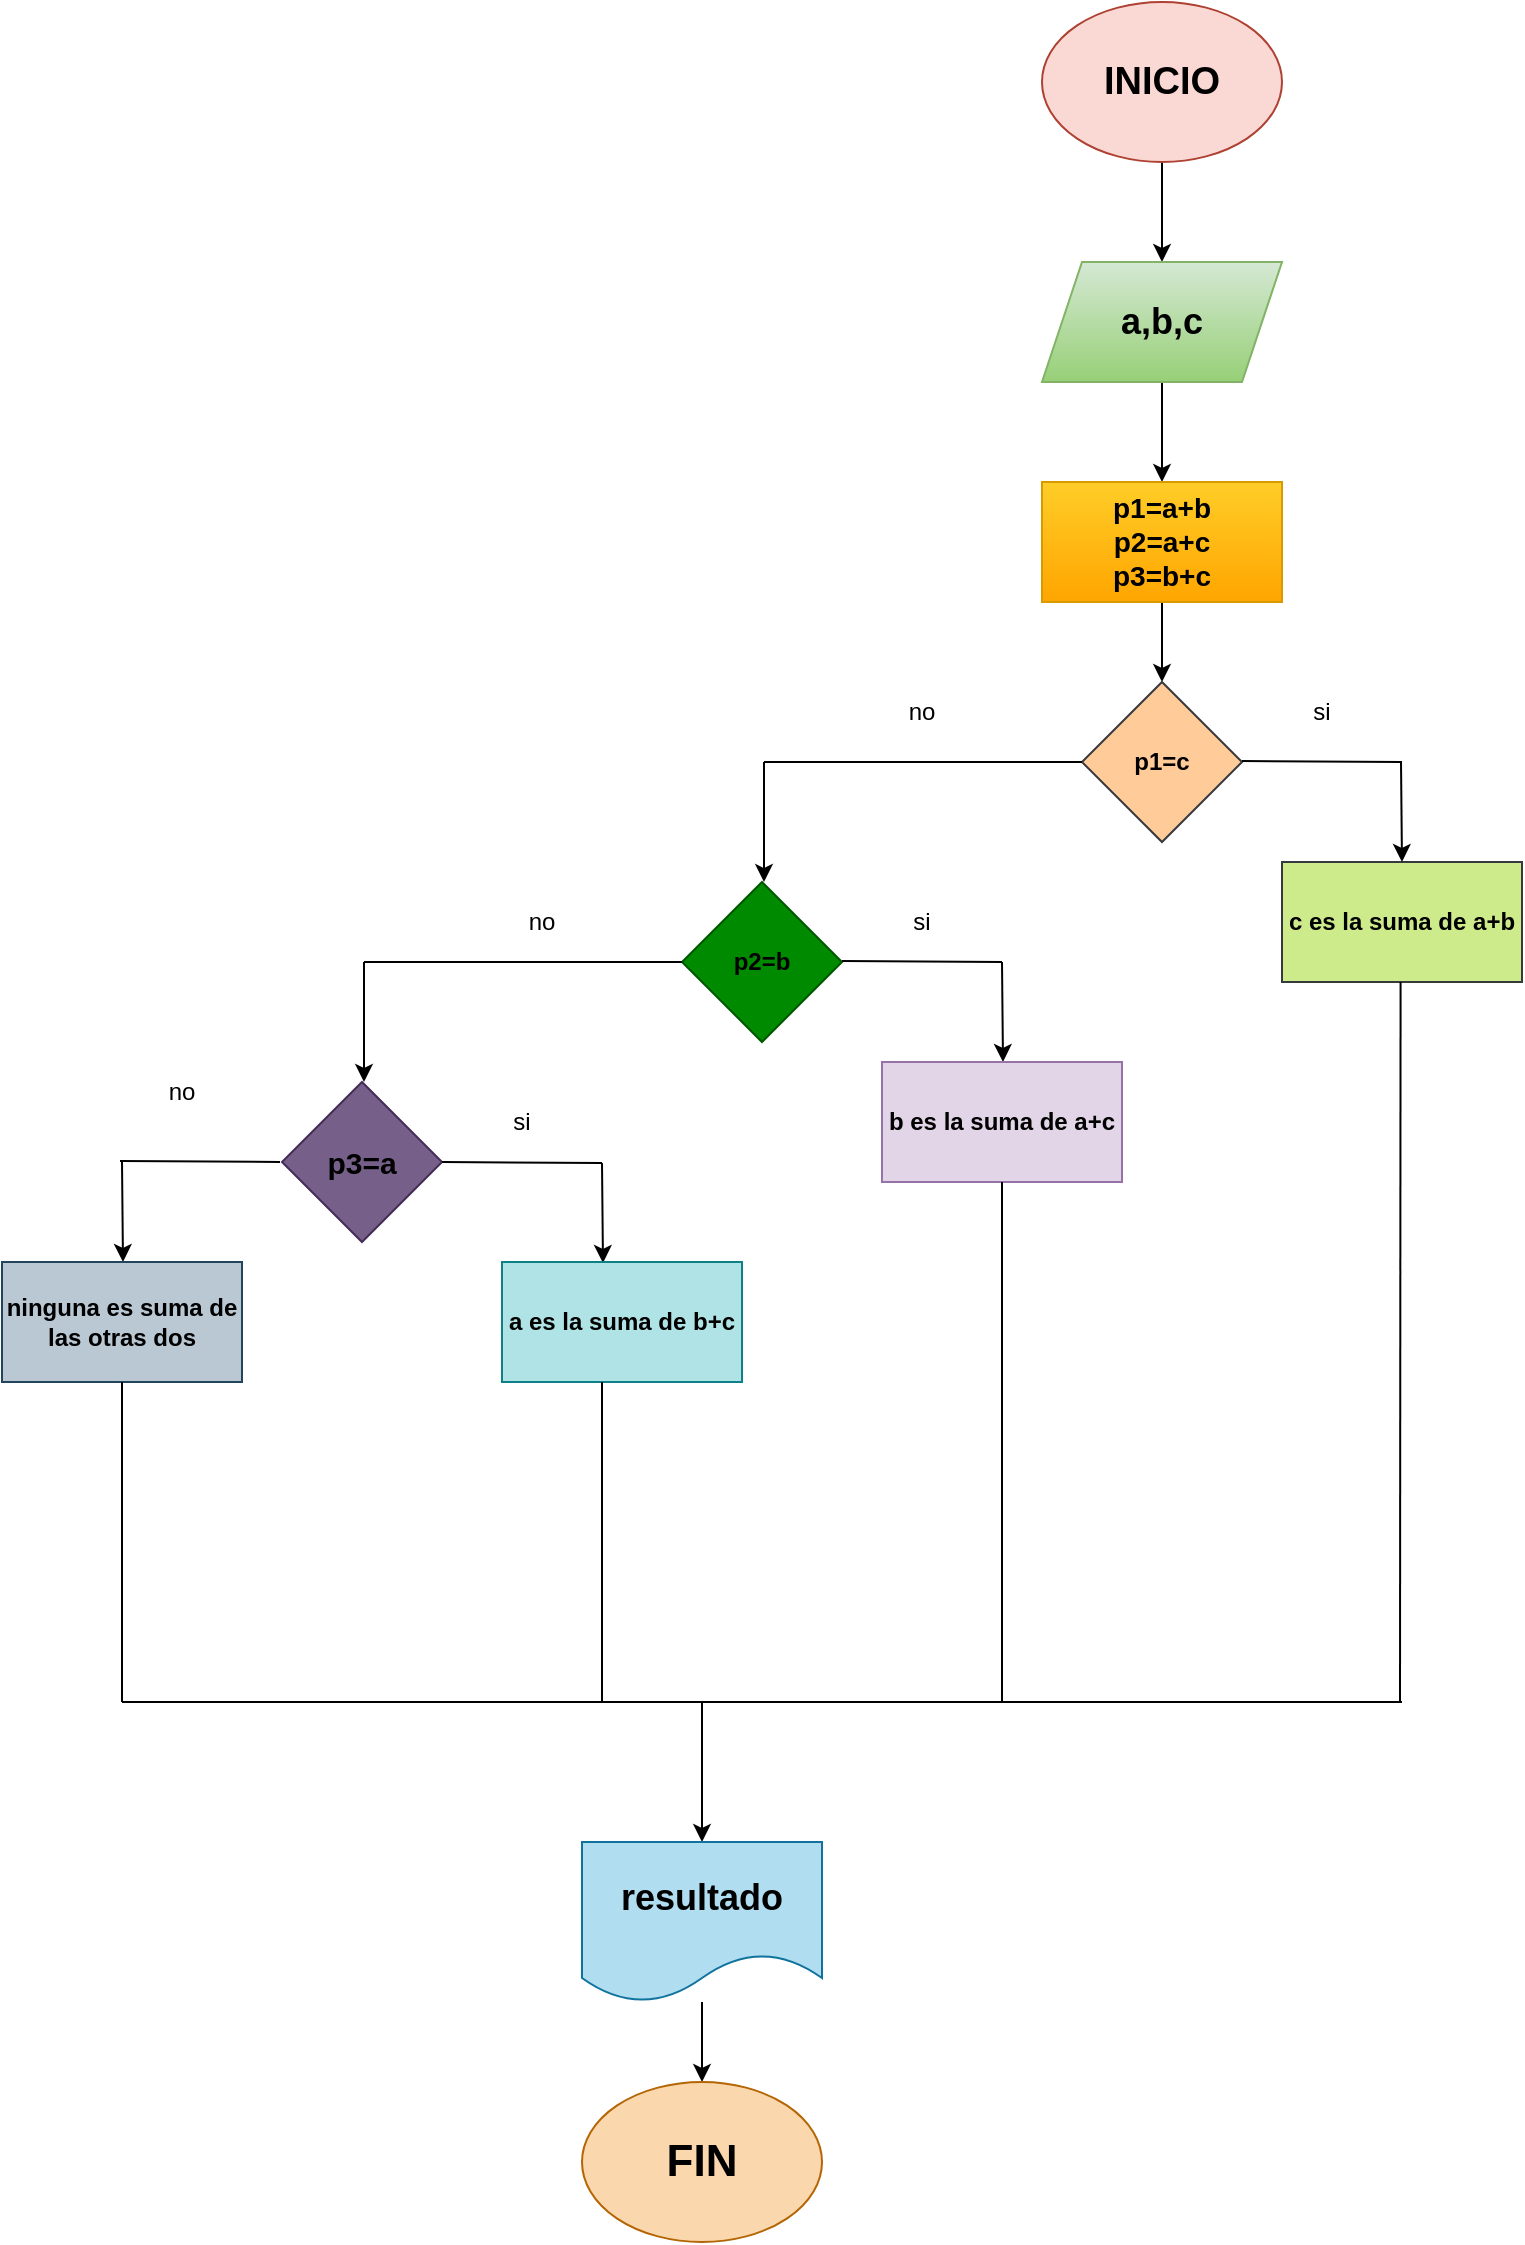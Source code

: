 <mxfile>
    <diagram id="XNvCGLlE9yLBYjPmxbU7" name="Página-1">
        <mxGraphModel dx="1489" dy="411" grid="1" gridSize="10" guides="1" tooltips="1" connect="1" arrows="1" fold="1" page="1" pageScale="1" pageWidth="827" pageHeight="1169" math="0" shadow="0">
            <root>
                <mxCell id="0"/>
                <mxCell id="1" parent="0"/>
                <mxCell id="2" value="" style="edgeStyle=none;html=1;" edge="1" parent="1" source="3" target="5">
                    <mxGeometry relative="1" as="geometry"/>
                </mxCell>
                <mxCell id="3" value="&lt;b&gt;&lt;font color=&quot;#000000&quot; style=&quot;font-size: 19px;&quot;&gt;INICIO&lt;/font&gt;&lt;/b&gt;" style="ellipse;whiteSpace=wrap;html=1;fillColor=#fad9d5;strokeColor=#ae4132;" vertex="1" parent="1">
                    <mxGeometry x="260" y="60" width="120" height="80" as="geometry"/>
                </mxCell>
                <mxCell id="4" value="" style="edgeStyle=none;html=1;" edge="1" parent="1" source="5" target="7">
                    <mxGeometry relative="1" as="geometry"/>
                </mxCell>
                <mxCell id="5" value="&lt;b&gt;&lt;font color=&quot;#000000&quot; style=&quot;font-size: 18px;&quot;&gt;a,b,c&lt;/font&gt;&lt;/b&gt;" style="shape=parallelogram;perimeter=parallelogramPerimeter;whiteSpace=wrap;html=1;fixedSize=1;fillColor=#d5e8d4;strokeColor=#82b366;gradientColor=#97d077;" vertex="1" parent="1">
                    <mxGeometry x="260" y="190" width="120" height="60" as="geometry"/>
                </mxCell>
                <mxCell id="6" value="" style="edgeStyle=none;html=1;" edge="1" parent="1" source="7" target="8">
                    <mxGeometry relative="1" as="geometry"/>
                </mxCell>
                <mxCell id="7" value="&lt;b style=&quot;font-size: 14px;&quot;&gt;&lt;font style=&quot;font-size: 14px;&quot; color=&quot;#000000&quot;&gt;p1=a+b&lt;br&gt;p2=a+c&lt;br&gt;p3=b+c&lt;/font&gt;&lt;/b&gt;" style="rounded=0;whiteSpace=wrap;html=1;fillColor=#ffcd28;strokeColor=#d79b00;gradientColor=#ffa500;" vertex="1" parent="1">
                    <mxGeometry x="260" y="300" width="120" height="60" as="geometry"/>
                </mxCell>
                <mxCell id="8" value="&lt;b&gt;&lt;font color=&quot;#000000&quot;&gt;p1=c&lt;/font&gt;&lt;/b&gt;" style="rhombus;whiteSpace=wrap;html=1;fillColor=#ffcc99;strokeColor=#36393d;" vertex="1" parent="1">
                    <mxGeometry x="280" y="400" width="80" height="80" as="geometry"/>
                </mxCell>
                <mxCell id="9" value="" style="endArrow=none;html=1;" edge="1" parent="1">
                    <mxGeometry width="50" height="50" relative="1" as="geometry">
                        <mxPoint x="121" y="440" as="sourcePoint"/>
                        <mxPoint x="280" y="440" as="targetPoint"/>
                    </mxGeometry>
                </mxCell>
                <mxCell id="10" value="" style="endArrow=classic;html=1;" edge="1" parent="1">
                    <mxGeometry width="50" height="50" relative="1" as="geometry">
                        <mxPoint x="121" y="440" as="sourcePoint"/>
                        <mxPoint x="121" y="500" as="targetPoint"/>
                    </mxGeometry>
                </mxCell>
                <mxCell id="11" value="&lt;b&gt;&lt;font color=&quot;#000000&quot;&gt;c es la suma de a+b&lt;/font&gt;&lt;/b&gt;" style="rounded=0;whiteSpace=wrap;html=1;fillColor=#cdeb8b;strokeColor=#36393d;" vertex="1" parent="1">
                    <mxGeometry x="380" y="490" width="120" height="60" as="geometry"/>
                </mxCell>
                <mxCell id="12" value="" style="endArrow=none;html=1;" edge="1" parent="1">
                    <mxGeometry width="50" height="50" relative="1" as="geometry">
                        <mxPoint x="360" y="439.5" as="sourcePoint"/>
                        <mxPoint x="440" y="440" as="targetPoint"/>
                    </mxGeometry>
                </mxCell>
                <mxCell id="13" value="" style="endArrow=classic;html=1;" edge="1" parent="1">
                    <mxGeometry width="50" height="50" relative="1" as="geometry">
                        <mxPoint x="439.5" y="440" as="sourcePoint"/>
                        <mxPoint x="440" y="490" as="targetPoint"/>
                    </mxGeometry>
                </mxCell>
                <mxCell id="14" value="&lt;font color=&quot;#000000&quot;&gt;&lt;b&gt;p2=b&lt;/b&gt;&lt;/font&gt;" style="rhombus;whiteSpace=wrap;html=1;fillColor=#008a00;strokeColor=#005700;fontColor=#ffffff;" vertex="1" parent="1">
                    <mxGeometry x="80" y="500" width="80" height="80" as="geometry"/>
                </mxCell>
                <mxCell id="15" value="" style="endArrow=none;html=1;" edge="1" parent="1">
                    <mxGeometry width="50" height="50" relative="1" as="geometry">
                        <mxPoint x="160" y="539.5" as="sourcePoint"/>
                        <mxPoint x="240" y="540" as="targetPoint"/>
                    </mxGeometry>
                </mxCell>
                <mxCell id="16" value="" style="endArrow=classic;html=1;" edge="1" parent="1">
                    <mxGeometry width="50" height="50" relative="1" as="geometry">
                        <mxPoint x="240" y="540" as="sourcePoint"/>
                        <mxPoint x="240.5" y="590" as="targetPoint"/>
                    </mxGeometry>
                </mxCell>
                <mxCell id="17" value="&lt;b&gt;&lt;font color=&quot;#000000&quot;&gt;b es la suma de a+c&lt;/font&gt;&lt;/b&gt;" style="rounded=0;whiteSpace=wrap;html=1;fillColor=#e1d5e7;strokeColor=#9673a6;" vertex="1" parent="1">
                    <mxGeometry x="180" y="590" width="120" height="60" as="geometry"/>
                </mxCell>
                <mxCell id="18" value="" style="endArrow=none;html=1;" edge="1" parent="1">
                    <mxGeometry width="50" height="50" relative="1" as="geometry">
                        <mxPoint x="-79" y="540" as="sourcePoint"/>
                        <mxPoint x="80" y="540" as="targetPoint"/>
                    </mxGeometry>
                </mxCell>
                <mxCell id="19" value="" style="endArrow=classic;html=1;" edge="1" parent="1">
                    <mxGeometry width="50" height="50" relative="1" as="geometry">
                        <mxPoint x="-79" y="540" as="sourcePoint"/>
                        <mxPoint x="-79" y="600" as="targetPoint"/>
                    </mxGeometry>
                </mxCell>
                <mxCell id="20" value="&lt;b&gt;&lt;font style=&quot;font-size: 15px;&quot; color=&quot;#000000&quot;&gt;p3=a&lt;/font&gt;&lt;/b&gt;" style="rhombus;whiteSpace=wrap;html=1;fillColor=#76608a;strokeColor=#432D57;fontColor=#ffffff;" vertex="1" parent="1">
                    <mxGeometry x="-120" y="600" width="80" height="80" as="geometry"/>
                </mxCell>
                <mxCell id="21" value="" style="endArrow=none;html=1;" edge="1" parent="1">
                    <mxGeometry width="50" height="50" relative="1" as="geometry">
                        <mxPoint x="-40" y="640" as="sourcePoint"/>
                        <mxPoint x="40" y="640.5" as="targetPoint"/>
                    </mxGeometry>
                </mxCell>
                <mxCell id="22" value="" style="endArrow=classic;html=1;" edge="1" parent="1">
                    <mxGeometry width="50" height="50" relative="1" as="geometry">
                        <mxPoint x="40" y="640.5" as="sourcePoint"/>
                        <mxPoint x="40.5" y="690.5" as="targetPoint"/>
                    </mxGeometry>
                </mxCell>
                <mxCell id="23" value="&lt;b&gt;&lt;font color=&quot;#000000&quot;&gt;a es la suma de b+c&lt;/font&gt;&lt;/b&gt;" style="rounded=0;whiteSpace=wrap;html=1;fillColor=#b0e3e6;strokeColor=#0e8088;" vertex="1" parent="1">
                    <mxGeometry x="-10" y="690" width="120" height="60" as="geometry"/>
                </mxCell>
                <mxCell id="24" value="" style="endArrow=none;html=1;" edge="1" parent="1">
                    <mxGeometry width="50" height="50" relative="1" as="geometry">
                        <mxPoint x="-201" y="639.5" as="sourcePoint"/>
                        <mxPoint x="-121" y="640" as="targetPoint"/>
                    </mxGeometry>
                </mxCell>
                <mxCell id="25" value="" style="endArrow=classic;html=1;" edge="1" parent="1">
                    <mxGeometry width="50" height="50" relative="1" as="geometry">
                        <mxPoint x="-200" y="640" as="sourcePoint"/>
                        <mxPoint x="-199.5" y="690" as="targetPoint"/>
                    </mxGeometry>
                </mxCell>
                <mxCell id="26" value="&lt;font color=&quot;#000000&quot;&gt;&lt;b&gt;ninguna es suma de las otras dos&lt;/b&gt;&lt;/font&gt;" style="rounded=0;whiteSpace=wrap;html=1;fillColor=#bac8d3;strokeColor=#23445d;" vertex="1" parent="1">
                    <mxGeometry x="-260" y="690" width="120" height="60" as="geometry"/>
                </mxCell>
                <mxCell id="27" value="" style="endArrow=none;html=1;" edge="1" parent="1">
                    <mxGeometry width="50" height="50" relative="1" as="geometry">
                        <mxPoint x="-200" y="910" as="sourcePoint"/>
                        <mxPoint x="-200" y="750" as="targetPoint"/>
                    </mxGeometry>
                </mxCell>
                <mxCell id="28" value="" style="endArrow=none;html=1;" edge="1" parent="1">
                    <mxGeometry width="50" height="50" relative="1" as="geometry">
                        <mxPoint x="40" y="910.0" as="sourcePoint"/>
                        <mxPoint x="40" y="750" as="targetPoint"/>
                    </mxGeometry>
                </mxCell>
                <mxCell id="29" value="" style="endArrow=none;html=1;" edge="1" parent="1">
                    <mxGeometry width="50" height="50" relative="1" as="geometry">
                        <mxPoint x="240" y="910" as="sourcePoint"/>
                        <mxPoint x="240" y="650" as="targetPoint"/>
                    </mxGeometry>
                </mxCell>
                <mxCell id="30" value="" style="endArrow=none;html=1;" edge="1" parent="1">
                    <mxGeometry width="50" height="50" relative="1" as="geometry">
                        <mxPoint x="439" y="910" as="sourcePoint"/>
                        <mxPoint x="439.29" y="550" as="targetPoint"/>
                    </mxGeometry>
                </mxCell>
                <mxCell id="31" value="" style="endArrow=none;html=1;" edge="1" parent="1">
                    <mxGeometry width="50" height="50" relative="1" as="geometry">
                        <mxPoint x="-200" y="910" as="sourcePoint"/>
                        <mxPoint x="440" y="910" as="targetPoint"/>
                    </mxGeometry>
                </mxCell>
                <mxCell id="32" value="" style="endArrow=classic;html=1;" edge="1" parent="1">
                    <mxGeometry width="50" height="50" relative="1" as="geometry">
                        <mxPoint x="90" y="910" as="sourcePoint"/>
                        <mxPoint x="90" y="980" as="targetPoint"/>
                    </mxGeometry>
                </mxCell>
                <mxCell id="33" value="" style="edgeStyle=none;html=1;" edge="1" parent="1" source="34" target="35">
                    <mxGeometry relative="1" as="geometry"/>
                </mxCell>
                <mxCell id="34" value="&lt;b&gt;&lt;font color=&quot;#000000&quot; style=&quot;font-size: 18px;&quot;&gt;resultado&lt;/font&gt;&lt;/b&gt;" style="shape=document;whiteSpace=wrap;html=1;boundedLbl=1;fillColor=#b1ddf0;strokeColor=#10739e;" vertex="1" parent="1">
                    <mxGeometry x="30" y="980" width="120" height="80" as="geometry"/>
                </mxCell>
                <mxCell id="35" value="&lt;b&gt;&lt;font style=&quot;font-size: 22px;&quot; color=&quot;#000000&quot;&gt;FIN&lt;/font&gt;&lt;/b&gt;" style="ellipse;whiteSpace=wrap;html=1;fillColor=#fad7ac;strokeColor=#b46504;" vertex="1" parent="1">
                    <mxGeometry x="30" y="1100" width="120" height="80" as="geometry"/>
                </mxCell>
                <mxCell id="36" value="no" style="text;html=1;strokeColor=none;fillColor=none;align=center;verticalAlign=middle;whiteSpace=wrap;rounded=0;" vertex="1" parent="1">
                    <mxGeometry x="170" y="400" width="60" height="30" as="geometry"/>
                </mxCell>
                <mxCell id="37" value="si" style="text;html=1;strokeColor=none;fillColor=none;align=center;verticalAlign=middle;whiteSpace=wrap;rounded=0;" vertex="1" parent="1">
                    <mxGeometry x="370" y="400" width="60" height="30" as="geometry"/>
                </mxCell>
                <mxCell id="38" value="no" style="text;html=1;strokeColor=none;fillColor=none;align=center;verticalAlign=middle;whiteSpace=wrap;rounded=0;" vertex="1" parent="1">
                    <mxGeometry x="-20" y="505" width="60" height="30" as="geometry"/>
                </mxCell>
                <mxCell id="39" value="si" style="text;html=1;strokeColor=none;fillColor=none;align=center;verticalAlign=middle;whiteSpace=wrap;rounded=0;" vertex="1" parent="1">
                    <mxGeometry x="170" y="505" width="60" height="30" as="geometry"/>
                </mxCell>
                <mxCell id="40" value="si" style="text;html=1;strokeColor=none;fillColor=none;align=center;verticalAlign=middle;whiteSpace=wrap;rounded=0;" vertex="1" parent="1">
                    <mxGeometry x="-30" y="605" width="60" height="30" as="geometry"/>
                </mxCell>
                <mxCell id="41" value="no" style="text;html=1;strokeColor=none;fillColor=none;align=center;verticalAlign=middle;whiteSpace=wrap;rounded=0;" vertex="1" parent="1">
                    <mxGeometry x="-200" y="590" width="60" height="30" as="geometry"/>
                </mxCell>
            </root>
        </mxGraphModel>
    </diagram>
</mxfile>